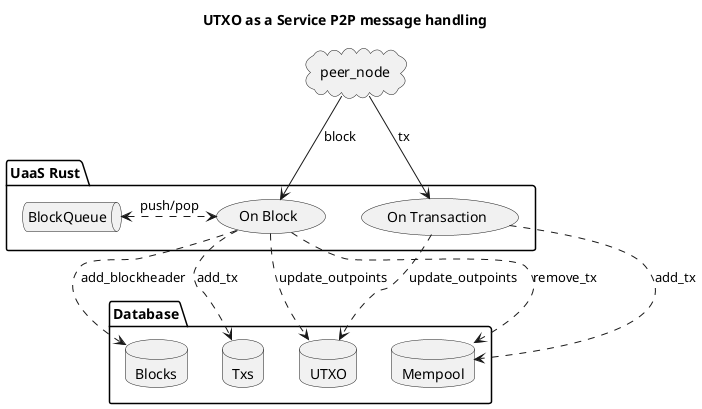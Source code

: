 @startuml
title UTXO as a Service P2P message handling
top to bottom direction
'right to left direction

cloud peer_node as pn

package "Database" {
    database Mempool
    database Txs
    database UTXO
    database Blocks
}

package "UaaS Rust" {

    queue BlockQueue

    pn -down-> (On Transaction) :tx

    (On Transaction) .down.> (Mempool): add_tx
    (On Transaction) .down.> (UTXO): update_outpoints

    pn -down-> (On Block) :block

    (On Block) .down.> (Mempool): remove_tx
    (On Block) .down.> (Txs): add_tx
    (On Block) .down.> (UTXO): update_outpoints

    (On Block) .down.> (Blocks): add_blockheader

    (On Block) <.left.> BlockQueue: push/pop

}


@enduml